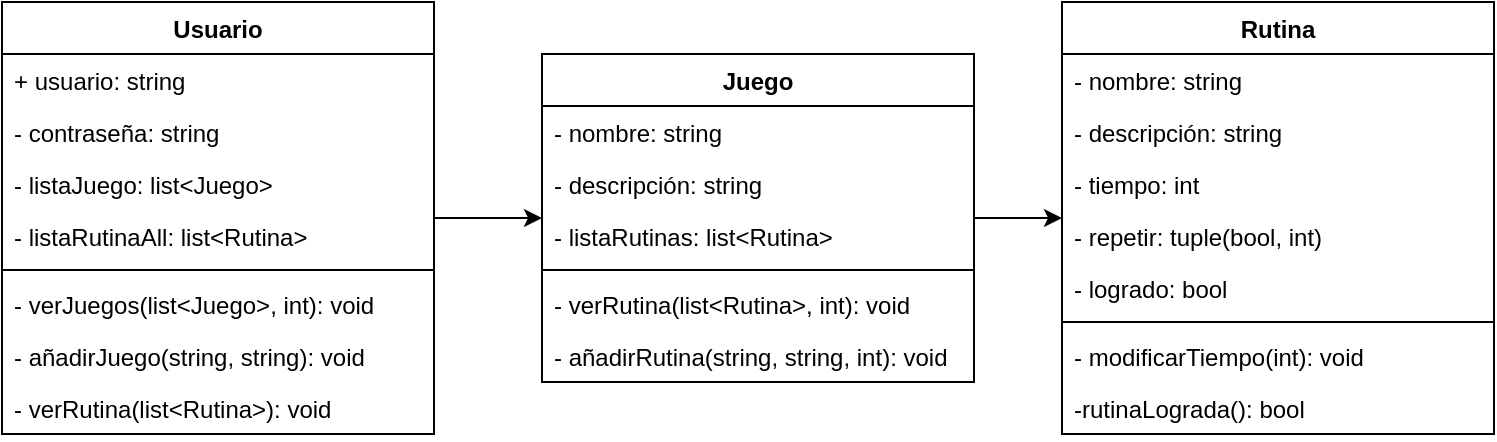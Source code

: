 <mxfile version="24.3.1" type="github">
  <diagram name="Página-1" id="EqsSy0zi-OnZIcTF2EyZ">
    <mxGraphModel dx="1393" dy="766" grid="1" gridSize="10" guides="1" tooltips="1" connect="1" arrows="1" fold="1" page="1" pageScale="1" pageWidth="827" pageHeight="1169" math="0" shadow="0">
      <root>
        <mxCell id="0" />
        <mxCell id="1" parent="0" />
        <mxCell id="-T-zaTi-_FjE4r2vsaaC-45" value="" style="edgeStyle=orthogonalEdgeStyle;rounded=0;orthogonalLoop=1;jettySize=auto;html=1;" edge="1" parent="1" source="-T-zaTi-_FjE4r2vsaaC-28" target="-T-zaTi-_FjE4r2vsaaC-38">
          <mxGeometry relative="1" as="geometry" />
        </mxCell>
        <mxCell id="-T-zaTi-_FjE4r2vsaaC-28" value="Usuario" style="swimlane;fontStyle=1;align=center;verticalAlign=top;childLayout=stackLayout;horizontal=1;startSize=26;horizontalStack=0;resizeParent=1;resizeParentMax=0;resizeLast=0;collapsible=1;marginBottom=0;whiteSpace=wrap;html=1;" vertex="1" parent="1">
          <mxGeometry x="60" y="210" width="216" height="216" as="geometry" />
        </mxCell>
        <mxCell id="-T-zaTi-_FjE4r2vsaaC-29" value="+ usuario: string" style="text;strokeColor=none;fillColor=none;align=left;verticalAlign=top;spacingLeft=4;spacingRight=4;overflow=hidden;rotatable=0;points=[[0,0.5],[1,0.5]];portConstraint=eastwest;whiteSpace=wrap;html=1;" vertex="1" parent="-T-zaTi-_FjE4r2vsaaC-28">
          <mxGeometry y="26" width="216" height="26" as="geometry" />
        </mxCell>
        <mxCell id="-T-zaTi-_FjE4r2vsaaC-32" value="- contraseña: string" style="text;strokeColor=none;fillColor=none;align=left;verticalAlign=top;spacingLeft=4;spacingRight=4;overflow=hidden;rotatable=0;points=[[0,0.5],[1,0.5]];portConstraint=eastwest;whiteSpace=wrap;html=1;" vertex="1" parent="-T-zaTi-_FjE4r2vsaaC-28">
          <mxGeometry y="52" width="216" height="26" as="geometry" />
        </mxCell>
        <mxCell id="-T-zaTi-_FjE4r2vsaaC-33" value="- listaJuego: list&amp;lt;Juego&amp;gt;" style="text;strokeColor=none;fillColor=none;align=left;verticalAlign=top;spacingLeft=4;spacingRight=4;overflow=hidden;rotatable=0;points=[[0,0.5],[1,0.5]];portConstraint=eastwest;whiteSpace=wrap;html=1;" vertex="1" parent="-T-zaTi-_FjE4r2vsaaC-28">
          <mxGeometry y="78" width="216" height="26" as="geometry" />
        </mxCell>
        <mxCell id="-T-zaTi-_FjE4r2vsaaC-50" value="- listaRutinaAll: list&amp;lt;Rutina&amp;gt;" style="text;strokeColor=none;fillColor=none;align=left;verticalAlign=top;spacingLeft=4;spacingRight=4;overflow=hidden;rotatable=0;points=[[0,0.5],[1,0.5]];portConstraint=eastwest;whiteSpace=wrap;html=1;" vertex="1" parent="-T-zaTi-_FjE4r2vsaaC-28">
          <mxGeometry y="104" width="216" height="26" as="geometry" />
        </mxCell>
        <mxCell id="-T-zaTi-_FjE4r2vsaaC-30" value="" style="line;strokeWidth=1;fillColor=none;align=left;verticalAlign=middle;spacingTop=-1;spacingLeft=3;spacingRight=3;rotatable=0;labelPosition=right;points=[];portConstraint=eastwest;strokeColor=inherit;" vertex="1" parent="-T-zaTi-_FjE4r2vsaaC-28">
          <mxGeometry y="130" width="216" height="8" as="geometry" />
        </mxCell>
        <mxCell id="-T-zaTi-_FjE4r2vsaaC-31" value="- verJuegos(list&amp;lt;Juego&amp;gt;, int): void" style="whiteSpace=wrap;html=1;align=left;verticalAlign=top;fillColor=none;strokeColor=none;gradientColor=none;spacingLeft=4;spacingRight=4;" vertex="1" parent="-T-zaTi-_FjE4r2vsaaC-28">
          <mxGeometry y="138" width="216" height="26" as="geometry" />
        </mxCell>
        <mxCell id="-T-zaTi-_FjE4r2vsaaC-55" value="- añadirJuego(string, string): void" style="whiteSpace=wrap;html=1;align=left;verticalAlign=top;fillColor=none;strokeColor=none;gradientColor=none;spacingLeft=4;spacingRight=4;" vertex="1" parent="-T-zaTi-_FjE4r2vsaaC-28">
          <mxGeometry y="164" width="216" height="26" as="geometry" />
        </mxCell>
        <mxCell id="-T-zaTi-_FjE4r2vsaaC-35" value="- verRutina(list&amp;lt;Rutina&amp;gt;): void" style="text;strokeColor=none;fillColor=none;align=left;verticalAlign=top;spacingLeft=4;spacingRight=4;overflow=hidden;rotatable=0;points=[[0,0.5],[1,0.5]];portConstraint=eastwest;whiteSpace=wrap;html=1;" vertex="1" parent="-T-zaTi-_FjE4r2vsaaC-28">
          <mxGeometry y="190" width="216" height="26" as="geometry" />
        </mxCell>
        <mxCell id="-T-zaTi-_FjE4r2vsaaC-64" value="" style="edgeStyle=orthogonalEdgeStyle;rounded=0;orthogonalLoop=1;jettySize=auto;html=1;" edge="1" parent="1" source="-T-zaTi-_FjE4r2vsaaC-38" target="-T-zaTi-_FjE4r2vsaaC-58">
          <mxGeometry relative="1" as="geometry" />
        </mxCell>
        <mxCell id="-T-zaTi-_FjE4r2vsaaC-38" value="Juego" style="swimlane;fontStyle=1;align=center;verticalAlign=top;childLayout=stackLayout;horizontal=1;startSize=26;horizontalStack=0;resizeParent=1;resizeParentMax=0;resizeLast=0;collapsible=1;marginBottom=0;whiteSpace=wrap;html=1;" vertex="1" parent="1">
          <mxGeometry x="330" y="236" width="216" height="164" as="geometry" />
        </mxCell>
        <mxCell id="-T-zaTi-_FjE4r2vsaaC-39" value="- nombre: string" style="text;strokeColor=none;fillColor=none;align=left;verticalAlign=top;spacingLeft=4;spacingRight=4;overflow=hidden;rotatable=0;points=[[0,0.5],[1,0.5]];portConstraint=eastwest;whiteSpace=wrap;html=1;" vertex="1" parent="-T-zaTi-_FjE4r2vsaaC-38">
          <mxGeometry y="26" width="216" height="26" as="geometry" />
        </mxCell>
        <mxCell id="-T-zaTi-_FjE4r2vsaaC-40" value="- descripción: string" style="text;strokeColor=none;fillColor=none;align=left;verticalAlign=top;spacingLeft=4;spacingRight=4;overflow=hidden;rotatable=0;points=[[0,0.5],[1,0.5]];portConstraint=eastwest;whiteSpace=wrap;html=1;" vertex="1" parent="-T-zaTi-_FjE4r2vsaaC-38">
          <mxGeometry y="52" width="216" height="26" as="geometry" />
        </mxCell>
        <mxCell id="-T-zaTi-_FjE4r2vsaaC-41" value="- listaRutinas: list&amp;lt;Rutina&amp;gt;" style="text;strokeColor=none;fillColor=none;align=left;verticalAlign=top;spacingLeft=4;spacingRight=4;overflow=hidden;rotatable=0;points=[[0,0.5],[1,0.5]];portConstraint=eastwest;whiteSpace=wrap;html=1;" vertex="1" parent="-T-zaTi-_FjE4r2vsaaC-38">
          <mxGeometry y="78" width="216" height="26" as="geometry" />
        </mxCell>
        <mxCell id="-T-zaTi-_FjE4r2vsaaC-42" value="" style="line;strokeWidth=1;fillColor=none;align=left;verticalAlign=middle;spacingTop=-1;spacingLeft=3;spacingRight=3;rotatable=0;labelPosition=right;points=[];portConstraint=eastwest;strokeColor=inherit;" vertex="1" parent="-T-zaTi-_FjE4r2vsaaC-38">
          <mxGeometry y="104" width="216" height="8" as="geometry" />
        </mxCell>
        <mxCell id="-T-zaTi-_FjE4r2vsaaC-43" value="- verRutina(list&amp;lt;Rutina&amp;gt;, int): void" style="whiteSpace=wrap;html=1;align=left;verticalAlign=top;fillColor=none;strokeColor=none;gradientColor=none;spacingLeft=4;spacingRight=4;" vertex="1" parent="-T-zaTi-_FjE4r2vsaaC-38">
          <mxGeometry y="112" width="216" height="26" as="geometry" />
        </mxCell>
        <mxCell id="-T-zaTi-_FjE4r2vsaaC-66" value="- añadirRutina(string, string, int): void" style="whiteSpace=wrap;html=1;align=left;verticalAlign=top;fillColor=none;strokeColor=none;gradientColor=none;spacingLeft=4;spacingRight=4;" vertex="1" parent="-T-zaTi-_FjE4r2vsaaC-38">
          <mxGeometry y="138" width="216" height="26" as="geometry" />
        </mxCell>
        <mxCell id="-T-zaTi-_FjE4r2vsaaC-58" value="Rutina" style="swimlane;fontStyle=1;align=center;verticalAlign=top;childLayout=stackLayout;horizontal=1;startSize=26;horizontalStack=0;resizeParent=1;resizeParentMax=0;resizeLast=0;collapsible=1;marginBottom=0;whiteSpace=wrap;html=1;" vertex="1" parent="1">
          <mxGeometry x="590" y="210" width="216" height="216" as="geometry" />
        </mxCell>
        <mxCell id="-T-zaTi-_FjE4r2vsaaC-59" value="- nombre: string" style="text;strokeColor=none;fillColor=none;align=left;verticalAlign=top;spacingLeft=4;spacingRight=4;overflow=hidden;rotatable=0;points=[[0,0.5],[1,0.5]];portConstraint=eastwest;whiteSpace=wrap;html=1;" vertex="1" parent="-T-zaTi-_FjE4r2vsaaC-58">
          <mxGeometry y="26" width="216" height="26" as="geometry" />
        </mxCell>
        <mxCell id="-T-zaTi-_FjE4r2vsaaC-60" value="- descripción: string" style="text;strokeColor=none;fillColor=none;align=left;verticalAlign=top;spacingLeft=4;spacingRight=4;overflow=hidden;rotatable=0;points=[[0,0.5],[1,0.5]];portConstraint=eastwest;whiteSpace=wrap;html=1;" vertex="1" parent="-T-zaTi-_FjE4r2vsaaC-58">
          <mxGeometry y="52" width="216" height="26" as="geometry" />
        </mxCell>
        <mxCell id="-T-zaTi-_FjE4r2vsaaC-61" value="- tiempo: int" style="text;strokeColor=none;fillColor=none;align=left;verticalAlign=top;spacingLeft=4;spacingRight=4;overflow=hidden;rotatable=0;points=[[0,0.5],[1,0.5]];portConstraint=eastwest;whiteSpace=wrap;html=1;" vertex="1" parent="-T-zaTi-_FjE4r2vsaaC-58">
          <mxGeometry y="78" width="216" height="26" as="geometry" />
        </mxCell>
        <mxCell id="-T-zaTi-_FjE4r2vsaaC-67" value="- repetir: tuple(bool, int)" style="text;strokeColor=none;fillColor=none;align=left;verticalAlign=top;spacingLeft=4;spacingRight=4;overflow=hidden;rotatable=0;points=[[0,0.5],[1,0.5]];portConstraint=eastwest;whiteSpace=wrap;html=1;" vertex="1" parent="-T-zaTi-_FjE4r2vsaaC-58">
          <mxGeometry y="104" width="216" height="26" as="geometry" />
        </mxCell>
        <mxCell id="-T-zaTi-_FjE4r2vsaaC-68" value="- logrado: bool" style="text;strokeColor=none;fillColor=none;align=left;verticalAlign=top;spacingLeft=4;spacingRight=4;overflow=hidden;rotatable=0;points=[[0,0.5],[1,0.5]];portConstraint=eastwest;whiteSpace=wrap;html=1;" vertex="1" parent="-T-zaTi-_FjE4r2vsaaC-58">
          <mxGeometry y="130" width="216" height="26" as="geometry" />
        </mxCell>
        <mxCell id="-T-zaTi-_FjE4r2vsaaC-62" value="" style="line;strokeWidth=1;fillColor=none;align=left;verticalAlign=middle;spacingTop=-1;spacingLeft=3;spacingRight=3;rotatable=0;labelPosition=right;points=[];portConstraint=eastwest;strokeColor=inherit;" vertex="1" parent="-T-zaTi-_FjE4r2vsaaC-58">
          <mxGeometry y="156" width="216" height="8" as="geometry" />
        </mxCell>
        <mxCell id="-T-zaTi-_FjE4r2vsaaC-63" value="- modificarTiempo(int): void" style="text;strokeColor=none;fillColor=none;align=left;verticalAlign=top;spacingLeft=4;spacingRight=4;overflow=hidden;rotatable=0;points=[[0,0.5],[1,0.5]];portConstraint=eastwest;whiteSpace=wrap;html=1;" vertex="1" parent="-T-zaTi-_FjE4r2vsaaC-58">
          <mxGeometry y="164" width="216" height="26" as="geometry" />
        </mxCell>
        <mxCell id="-T-zaTi-_FjE4r2vsaaC-69" value="-rutinaLograda(): bool" style="text;strokeColor=none;fillColor=none;align=left;verticalAlign=top;spacingLeft=4;spacingRight=4;overflow=hidden;rotatable=0;points=[[0,0.5],[1,0.5]];portConstraint=eastwest;whiteSpace=wrap;html=1;" vertex="1" parent="-T-zaTi-_FjE4r2vsaaC-58">
          <mxGeometry y="190" width="216" height="26" as="geometry" />
        </mxCell>
      </root>
    </mxGraphModel>
  </diagram>
</mxfile>
